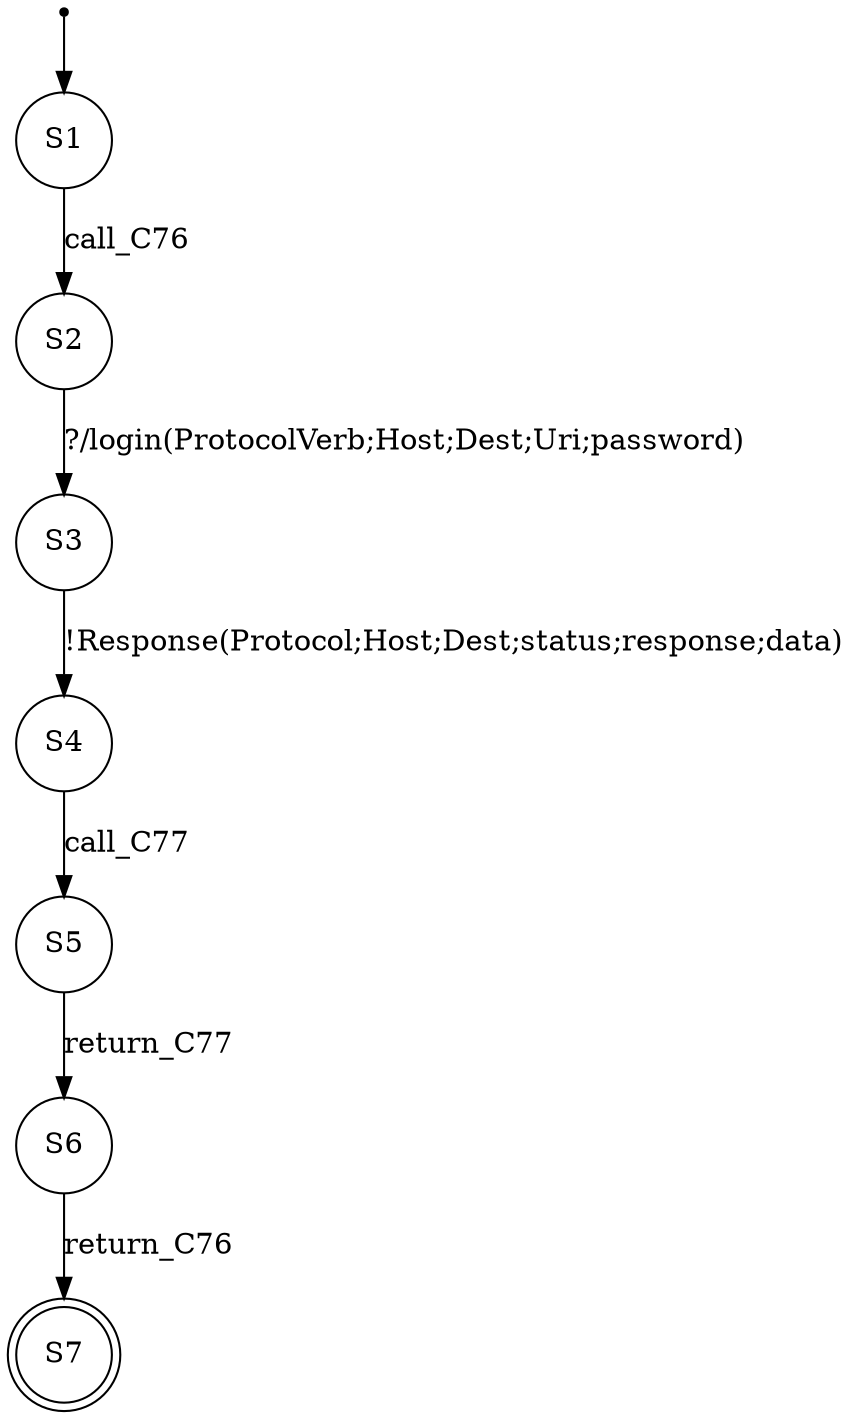 digraph LTS {
S00[shape=point]
S1[label=S1,shape=circle];
S2[label=S2,shape=circle];
S3[label=S3,shape=circle];
S4[label=S4,shape=circle];
S5[label=S5,shape=circle];
S6[label=S6,shape=circle];
S7[label=S7,shape=doublecircle];
S00 -> S1
S1 -> S2[label ="call_C76"];
S2 -> S3[label ="?/login(ProtocolVerb;Host;Dest;Uri;password)"];
S3 -> S4[label ="!Response(Protocol;Host;Dest;status;response;data)"];
S4 -> S5[label ="call_C77"];
S5 -> S6[label ="return_C77"];
S6 -> S7[label ="return_C76"];
}
